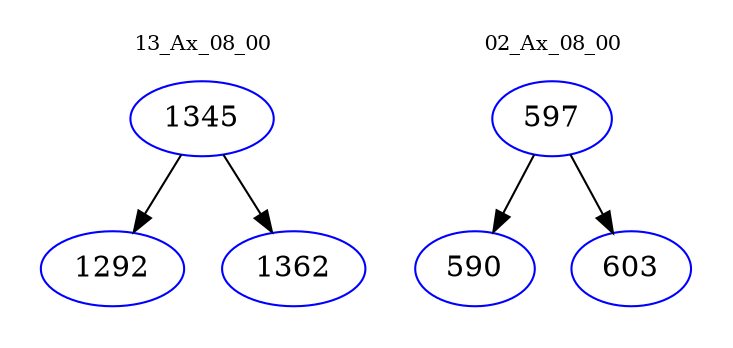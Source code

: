 digraph{
subgraph cluster_0 {
color = white
label = "13_Ax_08_00";
fontsize=10;
T0_1345 [label="1345", color="blue"]
T0_1345 -> T0_1292 [color="black"]
T0_1292 [label="1292", color="blue"]
T0_1345 -> T0_1362 [color="black"]
T0_1362 [label="1362", color="blue"]
}
subgraph cluster_1 {
color = white
label = "02_Ax_08_00";
fontsize=10;
T1_597 [label="597", color="blue"]
T1_597 -> T1_590 [color="black"]
T1_590 [label="590", color="blue"]
T1_597 -> T1_603 [color="black"]
T1_603 [label="603", color="blue"]
}
}
